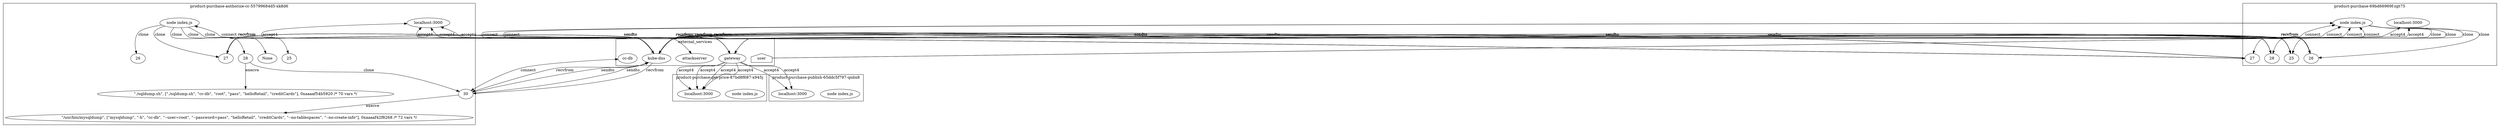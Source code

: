 digraph G {
	subgraph "cluster_ product-purchase-authorize-cc-55799684d5-xk8d6 " {
		label=" product-purchase-authorize-cc-55799684d5-xk8d6 "
		96593 [label="node index.js"]
		"product-purchase-authorize-cc_localhost_3000" [label="localhost:3000"]
		"product-purchase-authorize-cc_localhost_3000" [label="localhost:3000"]
		96593 -> 1742 [label=clone]
		96593 -> 1766 [label=clone]
		96593 -> 1774 [label=clone]
		96593 -> 3561 [label=clone]
		"product-purchase-authorize-cc_localhost_3000" [label="localhost:3000"]
		"product-purchase-authorize-cc_localhost_3000" [label="localhost:3000"]
		96593 -> None [label=clone]
		1742 [label=25]
		1766 [label=26]
		1774 [label=27]
		3561 [label=28]
		" product-purchase-authorize-cc-55799684d5-xk8d6 _./sqldump.sh cc-db root pass helloRetail creditCards" [label="\"./sqldump.sh\", [\"./sqldump.sh\", \"cc-db\", \"root\", \"pass\", \"helloRetail\", \"creditCards\"], 0xaaaaf54b5920 /* 70 vars */"]
		3561 -> " product-purchase-authorize-cc-55799684d5-xk8d6 _./sqldump.sh cc-db root pass helloRetail creditCards" [label=execve]
		3561 -> 3582 [label=clone]
		3582 [label=30]
		" product-purchase-authorize-cc-55799684d5-xk8d6 _mysqldump -h cc-db --user=root --password=pass helloRetail creditCards --no-tablespaces --no-create-info" [label="\"/usr/bin/mysqldump\", [\"mysqldump\", \"-h\", \"cc-db\", \"--user=root\", \"--password=pass\", \"helloRetail\", \"creditCards\", \"--no-tablespaces\", \"--no-create-info\"], 0xaaaaf42f8268 /* 72 vars */"]
		3582 -> " product-purchase-authorize-cc-55799684d5-xk8d6 _mysqldump -h cc-db --user=root --password=pass helloRetail creditCards --no-tablespaces --no-create-info" [label=execve]
	}
	subgraph "cluster_ product-purchase-69bd66969f-zgt75 " {
		label=" product-purchase-69bd66969f-zgt75 "
		97507 [label="node index.js"]
		"product-purchase_localhost_3000" [label="localhost:3000"]
		"product-purchase_localhost_3000" [label="localhost:3000"]
		97507 -> 1705 [label=clone]
		97507 -> 1702 [label=clone]
		97507 -> 1710 [label=clone]
		97507 -> 1715 [label=clone]
		1705 [label=25]
		1702 [label=26]
		1710 [label=27]
		1715 [label=28]
	}
	subgraph "cluster_ product-purchase-get-price-87bd8f687-x945j " {
		label=" product-purchase-get-price-87bd8f687-x945j "
		98691 [label="node index.js"]
		"product-purchase-get-price_localhost_3000" [label="localhost:3000"]
		"product-purchase-get-price_localhost_3000" [label="localhost:3000"]
		"product-purchase-get-price_localhost_3000" [label="localhost:3000"]
		"product-purchase-get-price_localhost_3000" [label="localhost:3000"]
	}
	subgraph "cluster_ product-purchase-publish-65ddc5f797-qnbx8 " {
		label=" product-purchase-publish-65ddc5f797-qnbx8 "
		445 [label="node index.js"]
		"product-purchase-publish_localhost_3000" [label="localhost:3000"]
		"product-purchase-publish_localhost_3000" [label="localhost:3000"]
	}
	subgraph cluster_services {
		label=external_services
		user [shape=house]
		"10.107.89.58_8080" -> "product-purchase-authorize-cc_localhost_3000" [label=accept4]
		"10.107.89.58_8080" -> "product-purchase-authorize-cc_localhost_3000" [label=accept4]
		"10.101.46.189_8889" [label=attackserver]
		96593 -> "10.101.46.189_8889" [label=connect dir=both]
		"10.107.89.58_8080" -> "product-purchase-authorize-cc_localhost_3000" [label=accept4]
		"10.107.89.58_8080" -> "product-purchase-authorize-cc_localhost_3000" [label=accept4]
		"10.96.0.10_53" [label="kube-dns"]
		1774 -> "10.96.0.10_53" [label=sendto]
		"10.96.0.10_53" [label="kube-dns"]
		1774 -> "10.96.0.10_53" [label=sendto]
		"10.96.0.10_53" [label="kube-dns"]
		"10.96.0.10_53" -> 1774 [label=recvfrom]
		"10.96.0.10_53" [label="kube-dns"]
		"10.96.0.10_53" -> 1774 [label=recvfrom]
		"10.96.0.10_53" [label="kube-dns"]
		1774 -> "10.96.0.10_53" [label=sendto]
		"10.96.0.10_53" [label="kube-dns"]
		1774 -> "10.96.0.10_53" [label=sendto]
		"10.96.0.10_53" [label="kube-dns"]
		"10.96.0.10_53" -> 1774 [label=recvfrom]
		"10.96.0.10_53" [label="kube-dns"]
		"10.96.0.10_53" -> 1774 [label=recvfrom]
		"10.96.0.10_53" [label="kube-dns"]
		1774 -> "10.96.0.10_53" [label=sendto]
		"10.96.0.10_53" [label="kube-dns"]
		1774 -> "10.96.0.10_53" [label=sendto]
		"10.96.0.10_53" [label="kube-dns"]
		"10.96.0.10_53" -> 1774 [label=recvfrom]
		"10.96.0.10_53" [label="kube-dns"]
		"10.96.0.10_53" -> 1774 [label=recvfrom]
		"10.96.0.10_53" [label="kube-dns"]
		1774 -> "10.96.0.10_53" [label=sendto]
		"10.96.0.10_53" [label="kube-dns"]
		1774 -> "10.96.0.10_53" [label=sendto]
		"10.96.0.10_53" [label="kube-dns"]
		"10.96.0.10_53" -> 1774 [label=recvfrom]
		"10.96.0.10_53" [label="kube-dns"]
		"10.96.0.10_53" -> 1774 [label=recvfrom]
		"10.96.0.10_53" [label="kube-dns"]
		3582 -> "10.96.0.10_53" [label=sendto]
		"10.96.0.10_53" [label="kube-dns"]
		3582 -> "10.96.0.10_53" [label=sendto]
		"10.96.0.10_53" [label="kube-dns"]
		"10.96.0.10_53" -> 3582 [label=recvfrom]
		"10.96.0.10_53" [label="kube-dns"]
		"10.96.0.10_53" -> 3582 [label=recvfrom]
		"10.108.156.215_3306" [label="cc-db"]
		3582 -> "10.108.156.215_3306" [label=connect dir=both]
		user -> "product-purchase_localhost_3000" [label=accept4]
		user -> "product-purchase_localhost_3000" [label=accept4]
		"10.107.89.58_8080" [label=gateway]
		97507 -> "10.107.89.58_8080" [label=connect dir=both]
		"10.107.89.58_8080" [label=gateway]
		97507 -> "10.107.89.58_8080" [label=connect dir=both]
		"10.107.89.58_8080" [label=gateway]
		97507 -> "10.107.89.58_8080" [label=connect dir=both]
		"10.107.89.58_8080" [label=gateway]
		97507 -> "10.107.89.58_8080" [label=connect dir=both]
		"10.107.89.58_8080" [label=gateway]
		97507 -> "10.107.89.58_8080" [label=connect dir=both]
		"10.107.89.58_8080" [label=gateway]
		97507 -> "10.107.89.58_8080" [label=connect dir=both]
		"10.96.0.10_53" [label="kube-dns"]
		1705 -> "10.96.0.10_53" [label=sendto]
		"10.96.0.10_53" [label="kube-dns"]
		1705 -> "10.96.0.10_53" [label=sendto]
		"10.96.0.10_53" [label="kube-dns"]
		"10.96.0.10_53" -> 1705 [label=recvfrom]
		"10.96.0.10_53" [label="kube-dns"]
		"10.96.0.10_53" -> 1705 [label=recvfrom]
		"10.96.0.10_53" [label="kube-dns"]
		1705 -> "10.96.0.10_53" [label=sendto]
		"10.96.0.10_53" [label="kube-dns"]
		1705 -> "10.96.0.10_53" [label=sendto]
		"10.96.0.10_53" [label="kube-dns"]
		"10.96.0.10_53" -> 1705 [label=recvfrom]
		"10.96.0.10_53" [label="kube-dns"]
		"10.96.0.10_53" -> 1705 [label=recvfrom]
		"10.96.0.10_53" [label="kube-dns"]
		1705 -> "10.96.0.10_53" [label=sendto]
		"10.96.0.10_53" [label="kube-dns"]
		1705 -> "10.96.0.10_53" [label=sendto]
		"10.96.0.10_53" [label="kube-dns"]
		"10.96.0.10_53" -> 1705 [label=recvfrom]
		"10.96.0.10_53" [label="kube-dns"]
		"10.96.0.10_53" -> 1705 [label=recvfrom]
		"10.96.0.10_53" [label="kube-dns"]
		1705 -> "10.96.0.10_53" [label=sendto]
		"10.96.0.10_53" [label="kube-dns"]
		1705 -> "10.96.0.10_53" [label=sendto]
		"10.96.0.10_53" [label="kube-dns"]
		"10.96.0.10_53" -> 1705 [label=recvfrom]
		"10.96.0.10_53" [label="kube-dns"]
		"10.96.0.10_53" -> 1705 [label=recvfrom]
		"10.96.0.10_53" [label="kube-dns"]
		1705 -> "10.96.0.10_53" [label=sendto]
		"10.96.0.10_53" [label="kube-dns"]
		1705 -> "10.96.0.10_53" [label=sendto]
		"10.96.0.10_53" [label="kube-dns"]
		"10.96.0.10_53" -> 1705 [label=recvfrom]
		"10.96.0.10_53" [label="kube-dns"]
		"10.96.0.10_53" -> 1705 [label=recvfrom]
		"10.96.0.10_53" [label="kube-dns"]
		1705 -> "10.96.0.10_53" [label=sendto]
		"10.96.0.10_53" [label="kube-dns"]
		1705 -> "10.96.0.10_53" [label=sendto]
		"10.96.0.10_53" [label="kube-dns"]
		"10.96.0.10_53" -> 1705 [label=recvfrom]
		"10.96.0.10_53" [label="kube-dns"]
		"10.96.0.10_53" -> 1705 [label=recvfrom]
		"10.96.0.10_53" [label="kube-dns"]
		1705 -> "10.96.0.10_53" [label=sendto]
		"10.96.0.10_53" [label="kube-dns"]
		1705 -> "10.96.0.10_53" [label=sendto]
		"10.96.0.10_53" [label="kube-dns"]
		"10.96.0.10_53" -> 1705 [label=recvfrom]
		"10.96.0.10_53" [label="kube-dns"]
		"10.96.0.10_53" -> 1705 [label=recvfrom]
		"10.96.0.10_53" [label="kube-dns"]
		1705 -> "10.96.0.10_53" [label=sendto]
		"10.96.0.10_53" [label="kube-dns"]
		1705 -> "10.96.0.10_53" [label=sendto]
		"10.96.0.10_53" [label="kube-dns"]
		"10.96.0.10_53" -> 1705 [label=recvfrom]
		"10.96.0.10_53" [label="kube-dns"]
		"10.96.0.10_53" -> 1705 [label=recvfrom]
		"10.96.0.10_53" [label="kube-dns"]
		1702 -> "10.96.0.10_53" [label=sendto]
		"10.96.0.10_53" [label="kube-dns"]
		1702 -> "10.96.0.10_53" [label=sendto]
		"10.96.0.10_53" [label="kube-dns"]
		"10.96.0.10_53" -> 1702 [label=recvfrom]
		"10.96.0.10_53" [label="kube-dns"]
		"10.96.0.10_53" -> 1702 [label=recvfrom]
		"10.96.0.10_53" [label="kube-dns"]
		1702 -> "10.96.0.10_53" [label=sendto]
		"10.96.0.10_53" [label="kube-dns"]
		1702 -> "10.96.0.10_53" [label=sendto]
		"10.96.0.10_53" [label="kube-dns"]
		"10.96.0.10_53" -> 1702 [label=recvfrom]
		"10.96.0.10_53" [label="kube-dns"]
		"10.96.0.10_53" -> 1702 [label=recvfrom]
		"10.96.0.10_53" [label="kube-dns"]
		1702 -> "10.96.0.10_53" [label=sendto]
		"10.96.0.10_53" [label="kube-dns"]
		1702 -> "10.96.0.10_53" [label=sendto]
		"10.96.0.10_53" [label="kube-dns"]
		"10.96.0.10_53" -> 1702 [label=recvfrom]
		"10.96.0.10_53" [label="kube-dns"]
		"10.96.0.10_53" -> 1702 [label=recvfrom]
		"10.96.0.10_53" [label="kube-dns"]
		1702 -> "10.96.0.10_53" [label=sendto]
		"10.96.0.10_53" [label="kube-dns"]
		1702 -> "10.96.0.10_53" [label=sendto]
		"10.96.0.10_53" [label="kube-dns"]
		"10.96.0.10_53" -> 1702 [label=recvfrom]
		"10.96.0.10_53" [label="kube-dns"]
		"10.96.0.10_53" -> 1702 [label=recvfrom]
		"10.96.0.10_53" [label="kube-dns"]
		1702 -> "10.96.0.10_53" [label=sendto]
		"10.96.0.10_53" [label="kube-dns"]
		1702 -> "10.96.0.10_53" [label=sendto]
		"10.96.0.10_53" [label="kube-dns"]
		"10.96.0.10_53" -> 1702 [label=recvfrom]
		"10.96.0.10_53" [label="kube-dns"]
		"10.96.0.10_53" -> 1702 [label=recvfrom]
		"10.96.0.10_53" [label="kube-dns"]
		1702 -> "10.96.0.10_53" [label=sendto]
		"10.96.0.10_53" [label="kube-dns"]
		1702 -> "10.96.0.10_53" [label=sendto]
		"10.96.0.10_53" [label="kube-dns"]
		"10.96.0.10_53" -> 1702 [label=recvfrom]
		"10.96.0.10_53" [label="kube-dns"]
		"10.96.0.10_53" -> 1702 [label=recvfrom]
		"10.96.0.10_53" [label="kube-dns"]
		1702 -> "10.96.0.10_53" [label=sendto]
		"10.96.0.10_53" [label="kube-dns"]
		1702 -> "10.96.0.10_53" [label=sendto]
		"10.96.0.10_53" [label="kube-dns"]
		"10.96.0.10_53" -> 1702 [label=recvfrom]
		"10.96.0.10_53" [label="kube-dns"]
		"10.96.0.10_53" -> 1702 [label=recvfrom]
		"10.96.0.10_53" [label="kube-dns"]
		1702 -> "10.96.0.10_53" [label=sendto]
		"10.96.0.10_53" [label="kube-dns"]
		1702 -> "10.96.0.10_53" [label=sendto]
		"10.96.0.10_53" [label="kube-dns"]
		"10.96.0.10_53" -> 1702 [label=recvfrom]
		"10.96.0.10_53" [label="kube-dns"]
		"10.96.0.10_53" -> 1702 [label=recvfrom]
		"10.96.0.10_53" [label="kube-dns"]
		1710 -> "10.96.0.10_53" [label=sendto]
		"10.96.0.10_53" [label="kube-dns"]
		1710 -> "10.96.0.10_53" [label=sendto]
		"10.96.0.10_53" [label="kube-dns"]
		"10.96.0.10_53" -> 1710 [label=recvfrom]
		"10.96.0.10_53" [label="kube-dns"]
		"10.96.0.10_53" -> 1710 [label=recvfrom]
		"10.96.0.10_53" [label="kube-dns"]
		1710 -> "10.96.0.10_53" [label=sendto]
		"10.96.0.10_53" [label="kube-dns"]
		1710 -> "10.96.0.10_53" [label=sendto]
		"10.96.0.10_53" [label="kube-dns"]
		"10.96.0.10_53" -> 1710 [label=recvfrom]
		"10.96.0.10_53" [label="kube-dns"]
		"10.96.0.10_53" -> 1710 [label=recvfrom]
		"10.96.0.10_53" [label="kube-dns"]
		1710 -> "10.96.0.10_53" [label=sendto]
		"10.96.0.10_53" [label="kube-dns"]
		1710 -> "10.96.0.10_53" [label=sendto]
		"10.96.0.10_53" [label="kube-dns"]
		"10.96.0.10_53" -> 1710 [label=recvfrom]
		"10.96.0.10_53" [label="kube-dns"]
		"10.96.0.10_53" -> 1710 [label=recvfrom]
		"10.96.0.10_53" [label="kube-dns"]
		1710 -> "10.96.0.10_53" [label=sendto]
		"10.96.0.10_53" [label="kube-dns"]
		1710 -> "10.96.0.10_53" [label=sendto]
		"10.96.0.10_53" [label="kube-dns"]
		"10.96.0.10_53" -> 1710 [label=recvfrom]
		"10.96.0.10_53" [label="kube-dns"]
		"10.96.0.10_53" -> 1710 [label=recvfrom]
		"10.96.0.10_53" [label="kube-dns"]
		1715 -> "10.96.0.10_53" [label=sendto]
		"10.96.0.10_53" [label="kube-dns"]
		1715 -> "10.96.0.10_53" [label=sendto]
		"10.96.0.10_53" [label="kube-dns"]
		"10.96.0.10_53" -> 1715 [label=recvfrom]
		"10.96.0.10_53" [label="kube-dns"]
		"10.96.0.10_53" -> 1715 [label=recvfrom]
		"10.96.0.10_53" [label="kube-dns"]
		1715 -> "10.96.0.10_53" [label=sendto]
		"10.96.0.10_53" [label="kube-dns"]
		1715 -> "10.96.0.10_53" [label=sendto]
		"10.96.0.10_53" [label="kube-dns"]
		"10.96.0.10_53" -> 1715 [label=recvfrom]
		"10.96.0.10_53" [label="kube-dns"]
		"10.96.0.10_53" -> 1715 [label=recvfrom]
		"10.96.0.10_53" [label="kube-dns"]
		1715 -> "10.96.0.10_53" [label=sendto]
		"10.96.0.10_53" [label="kube-dns"]
		1715 -> "10.96.0.10_53" [label=sendto]
		"10.96.0.10_53" [label="kube-dns"]
		"10.96.0.10_53" -> 1715 [label=recvfrom]
		"10.96.0.10_53" [label="kube-dns"]
		"10.96.0.10_53" -> 1715 [label=recvfrom]
		"10.96.0.10_53" [label="kube-dns"]
		1715 -> "10.96.0.10_53" [label=sendto]
		"10.96.0.10_53" [label="kube-dns"]
		1715 -> "10.96.0.10_53" [label=sendto]
		"10.96.0.10_53" [label="kube-dns"]
		"10.96.0.10_53" -> 1715 [label=recvfrom]
		"10.96.0.10_53" [label="kube-dns"]
		"10.96.0.10_53" -> 1715 [label=recvfrom]
		"10.107.89.58_8080" -> "product-purchase-get-price_localhost_3000" [label=accept4]
		"10.107.89.58_8080" -> "product-purchase-get-price_localhost_3000" [label=accept4]
		"10.107.89.58_8080" -> "product-purchase-get-price_localhost_3000" [label=accept4]
		"10.107.89.58_8080" -> "product-purchase-get-price_localhost_3000" [label=accept4]
		"10.107.89.58_8080" -> "product-purchase-publish_localhost_3000" [label=accept4]
		"10.107.89.58_8080" -> "product-purchase-publish_localhost_3000" [label=accept4]
	}
}
